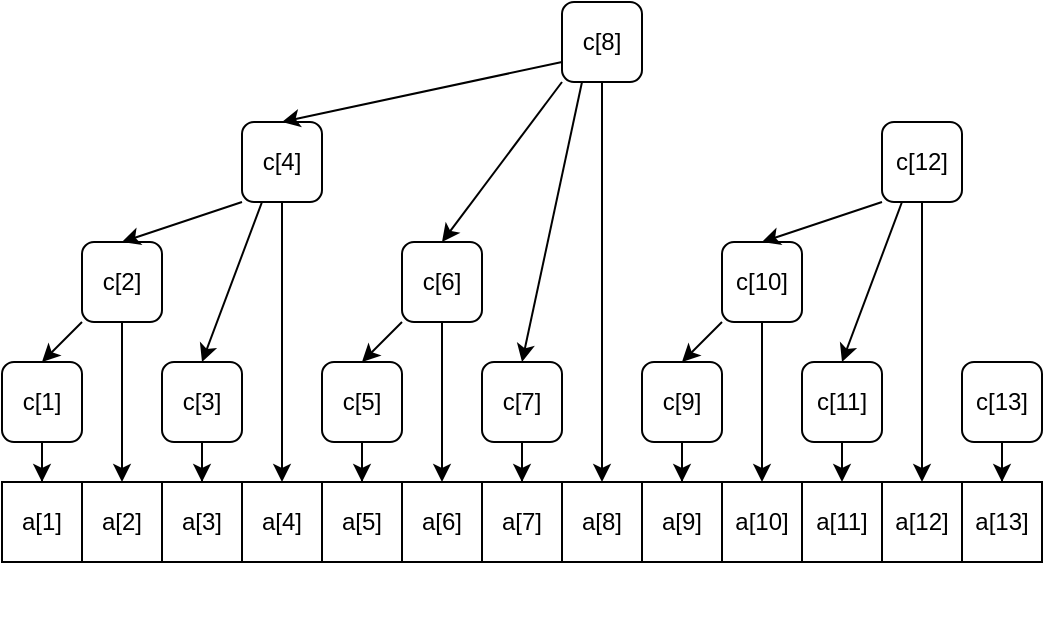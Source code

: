 <mxfile version="13.6.2" type="device"><diagram id="e5EayLVXWiOiI_f16F0d" name="Page-1"><mxGraphModel dx="1024" dy="601" grid="1" gridSize="10" guides="1" tooltips="1" connect="1" arrows="1" fold="1" page="1" pageScale="1" pageWidth="827" pageHeight="1169" math="0" shadow="0"><root><mxCell id="0"/><mxCell id="1" parent="0"/><mxCell id="lkdt6M_s1-7OoeFNREA4-1" value="a[1]" style="rounded=0;whiteSpace=wrap;html=1;" vertex="1" parent="1"><mxGeometry x="40" y="280" width="40" height="40" as="geometry"/></mxCell><mxCell id="lkdt6M_s1-7OoeFNREA4-2" value="a[2]" style="rounded=0;whiteSpace=wrap;html=1;" vertex="1" parent="1"><mxGeometry x="80" y="280" width="40" height="40" as="geometry"/></mxCell><mxCell id="lkdt6M_s1-7OoeFNREA4-3" value="a[3]" style="rounded=0;whiteSpace=wrap;html=1;" vertex="1" parent="1"><mxGeometry x="120" y="280" width="40" height="40" as="geometry"/></mxCell><mxCell id="lkdt6M_s1-7OoeFNREA4-4" value="a[4]" style="rounded=0;whiteSpace=wrap;html=1;" vertex="1" parent="1"><mxGeometry x="160" y="280" width="40" height="40" as="geometry"/></mxCell><mxCell id="lkdt6M_s1-7OoeFNREA4-5" value="a[5]" style="rounded=0;whiteSpace=wrap;html=1;" vertex="1" parent="1"><mxGeometry x="200" y="280" width="40" height="40" as="geometry"/></mxCell><mxCell id="lkdt6M_s1-7OoeFNREA4-6" value="a[6]" style="rounded=0;whiteSpace=wrap;html=1;" vertex="1" parent="1"><mxGeometry x="240" y="280" width="40" height="40" as="geometry"/></mxCell><mxCell id="lkdt6M_s1-7OoeFNREA4-7" value="a[7]" style="rounded=0;whiteSpace=wrap;html=1;" vertex="1" parent="1"><mxGeometry x="280" y="280" width="40" height="40" as="geometry"/></mxCell><mxCell id="lkdt6M_s1-7OoeFNREA4-8" value="a[8]" style="rounded=0;whiteSpace=wrap;html=1;" vertex="1" parent="1"><mxGeometry x="320" y="280" width="40" height="40" as="geometry"/></mxCell><mxCell id="lkdt6M_s1-7OoeFNREA4-9" value="a[9]" style="rounded=0;whiteSpace=wrap;html=1;" vertex="1" parent="1"><mxGeometry x="360" y="280" width="40" height="40" as="geometry"/></mxCell><mxCell id="lkdt6M_s1-7OoeFNREA4-10" value="a[10]" style="rounded=0;whiteSpace=wrap;html=1;" vertex="1" parent="1"><mxGeometry x="400" y="280" width="40" height="40" as="geometry"/></mxCell><mxCell id="lkdt6M_s1-7OoeFNREA4-11" value="a[11]" style="rounded=0;whiteSpace=wrap;html=1;" vertex="1" parent="1"><mxGeometry x="440" y="280" width="40" height="40" as="geometry"/></mxCell><mxCell id="lkdt6M_s1-7OoeFNREA4-12" value="a[12]" style="rounded=0;whiteSpace=wrap;html=1;" vertex="1" parent="1"><mxGeometry x="480" y="280" width="40" height="40" as="geometry"/></mxCell><mxCell id="lkdt6M_s1-7OoeFNREA4-13" value="a[13]" style="rounded=0;whiteSpace=wrap;html=1;" vertex="1" parent="1"><mxGeometry x="520" y="280" width="40" height="40" as="geometry"/></mxCell><mxCell id="lkdt6M_s1-7OoeFNREA4-30" style="edgeStyle=orthogonalEdgeStyle;rounded=0;orthogonalLoop=1;jettySize=auto;html=1;" edge="1" parent="1" source="lkdt6M_s1-7OoeFNREA4-17" target="lkdt6M_s1-7OoeFNREA4-1"><mxGeometry relative="1" as="geometry"/></mxCell><mxCell id="lkdt6M_s1-7OoeFNREA4-17" value="c[1]" style="rounded=1;whiteSpace=wrap;html=1;" vertex="1" parent="1"><mxGeometry x="40" y="220" width="40" height="40" as="geometry"/></mxCell><mxCell id="lkdt6M_s1-7OoeFNREA4-31" style="edgeStyle=orthogonalEdgeStyle;rounded=0;orthogonalLoop=1;jettySize=auto;html=1;entryX=0.5;entryY=0;entryDx=0;entryDy=0;" edge="1" parent="1" source="lkdt6M_s1-7OoeFNREA4-18" target="lkdt6M_s1-7OoeFNREA4-2"><mxGeometry relative="1" as="geometry"/></mxCell><mxCell id="lkdt6M_s1-7OoeFNREA4-18" value="c[2]" style="rounded=1;whiteSpace=wrap;html=1;" vertex="1" parent="1"><mxGeometry x="80" y="160" width="40" height="40" as="geometry"/></mxCell><mxCell id="lkdt6M_s1-7OoeFNREA4-33" style="edgeStyle=orthogonalEdgeStyle;rounded=0;orthogonalLoop=1;jettySize=auto;html=1;entryX=0.5;entryY=0;entryDx=0;entryDy=0;" edge="1" parent="1" source="lkdt6M_s1-7OoeFNREA4-19" target="lkdt6M_s1-7OoeFNREA4-3"><mxGeometry relative="1" as="geometry"/></mxCell><mxCell id="lkdt6M_s1-7OoeFNREA4-19" value="c[3]" style="rounded=1;whiteSpace=wrap;html=1;" vertex="1" parent="1"><mxGeometry x="120" y="220" width="40" height="40" as="geometry"/></mxCell><mxCell id="lkdt6M_s1-7OoeFNREA4-34" style="edgeStyle=orthogonalEdgeStyle;rounded=0;orthogonalLoop=1;jettySize=auto;html=1;entryX=0.5;entryY=0;entryDx=0;entryDy=0;" edge="1" parent="1" source="lkdt6M_s1-7OoeFNREA4-20" target="lkdt6M_s1-7OoeFNREA4-4"><mxGeometry relative="1" as="geometry"/></mxCell><mxCell id="lkdt6M_s1-7OoeFNREA4-20" value="c[4]" style="rounded=1;whiteSpace=wrap;html=1;" vertex="1" parent="1"><mxGeometry x="160" y="100" width="40" height="40" as="geometry"/></mxCell><mxCell id="lkdt6M_s1-7OoeFNREA4-35" style="edgeStyle=orthogonalEdgeStyle;rounded=0;orthogonalLoop=1;jettySize=auto;html=1;entryX=0.5;entryY=0;entryDx=0;entryDy=0;" edge="1" parent="1" source="lkdt6M_s1-7OoeFNREA4-21" target="lkdt6M_s1-7OoeFNREA4-5"><mxGeometry relative="1" as="geometry"/></mxCell><mxCell id="lkdt6M_s1-7OoeFNREA4-21" value="c[5]" style="rounded=1;whiteSpace=wrap;html=1;" vertex="1" parent="1"><mxGeometry x="200" y="220" width="40" height="40" as="geometry"/></mxCell><mxCell id="lkdt6M_s1-7OoeFNREA4-36" style="edgeStyle=orthogonalEdgeStyle;rounded=0;orthogonalLoop=1;jettySize=auto;html=1;entryX=0.5;entryY=0;entryDx=0;entryDy=0;" edge="1" parent="1" source="lkdt6M_s1-7OoeFNREA4-22" target="lkdt6M_s1-7OoeFNREA4-6"><mxGeometry relative="1" as="geometry"/></mxCell><mxCell id="lkdt6M_s1-7OoeFNREA4-22" value="c[6]" style="rounded=1;whiteSpace=wrap;html=1;" vertex="1" parent="1"><mxGeometry x="240" y="160" width="40" height="40" as="geometry"/></mxCell><mxCell id="lkdt6M_s1-7OoeFNREA4-37" style="edgeStyle=orthogonalEdgeStyle;rounded=0;orthogonalLoop=1;jettySize=auto;html=1;entryX=0.5;entryY=0;entryDx=0;entryDy=0;" edge="1" parent="1" source="lkdt6M_s1-7OoeFNREA4-23" target="lkdt6M_s1-7OoeFNREA4-7"><mxGeometry relative="1" as="geometry"/></mxCell><mxCell id="lkdt6M_s1-7OoeFNREA4-23" value="c[7]" style="rounded=1;whiteSpace=wrap;html=1;" vertex="1" parent="1"><mxGeometry x="280" y="220" width="40" height="40" as="geometry"/></mxCell><mxCell id="lkdt6M_s1-7OoeFNREA4-39" style="edgeStyle=orthogonalEdgeStyle;rounded=0;orthogonalLoop=1;jettySize=auto;html=1;entryX=0.5;entryY=0;entryDx=0;entryDy=0;" edge="1" parent="1" source="lkdt6M_s1-7OoeFNREA4-24" target="lkdt6M_s1-7OoeFNREA4-9"><mxGeometry relative="1" as="geometry"/></mxCell><mxCell id="lkdt6M_s1-7OoeFNREA4-24" value="c[9]" style="rounded=1;whiteSpace=wrap;html=1;" vertex="1" parent="1"><mxGeometry x="360" y="220" width="40" height="40" as="geometry"/></mxCell><mxCell id="lkdt6M_s1-7OoeFNREA4-40" style="edgeStyle=orthogonalEdgeStyle;rounded=0;orthogonalLoop=1;jettySize=auto;html=1;entryX=0.5;entryY=0;entryDx=0;entryDy=0;" edge="1" parent="1" source="lkdt6M_s1-7OoeFNREA4-25" target="lkdt6M_s1-7OoeFNREA4-10"><mxGeometry relative="1" as="geometry"/></mxCell><mxCell id="lkdt6M_s1-7OoeFNREA4-25" value="c[10]" style="rounded=1;whiteSpace=wrap;html=1;" vertex="1" parent="1"><mxGeometry x="400" y="160" width="40" height="40" as="geometry"/></mxCell><mxCell id="lkdt6M_s1-7OoeFNREA4-41" style="edgeStyle=orthogonalEdgeStyle;rounded=0;orthogonalLoop=1;jettySize=auto;html=1;exitX=0.5;exitY=1;exitDx=0;exitDy=0;entryX=0.5;entryY=0;entryDx=0;entryDy=0;" edge="1" parent="1" source="lkdt6M_s1-7OoeFNREA4-26" target="lkdt6M_s1-7OoeFNREA4-11"><mxGeometry relative="1" as="geometry"/></mxCell><mxCell id="lkdt6M_s1-7OoeFNREA4-26" value="c[11]" style="rounded=1;whiteSpace=wrap;html=1;" vertex="1" parent="1"><mxGeometry x="440" y="220" width="40" height="40" as="geometry"/></mxCell><mxCell id="lkdt6M_s1-7OoeFNREA4-42" style="edgeStyle=orthogonalEdgeStyle;rounded=0;orthogonalLoop=1;jettySize=auto;html=1;entryX=0.5;entryY=0;entryDx=0;entryDy=0;" edge="1" parent="1" source="lkdt6M_s1-7OoeFNREA4-27" target="lkdt6M_s1-7OoeFNREA4-12"><mxGeometry relative="1" as="geometry"/></mxCell><mxCell id="lkdt6M_s1-7OoeFNREA4-27" value="c[12]" style="rounded=1;whiteSpace=wrap;html=1;" vertex="1" parent="1"><mxGeometry x="480" y="100" width="40" height="40" as="geometry"/></mxCell><mxCell id="lkdt6M_s1-7OoeFNREA4-43" style="edgeStyle=orthogonalEdgeStyle;rounded=0;orthogonalLoop=1;jettySize=auto;html=1;" edge="1" parent="1" source="lkdt6M_s1-7OoeFNREA4-28" target="lkdt6M_s1-7OoeFNREA4-13"><mxGeometry relative="1" as="geometry"/></mxCell><mxCell id="lkdt6M_s1-7OoeFNREA4-28" value="c[13]" style="rounded=1;whiteSpace=wrap;html=1;" vertex="1" parent="1"><mxGeometry x="520" y="220" width="40" height="40" as="geometry"/></mxCell><mxCell id="lkdt6M_s1-7OoeFNREA4-38" style="edgeStyle=orthogonalEdgeStyle;rounded=0;orthogonalLoop=1;jettySize=auto;html=1;entryX=0.5;entryY=0;entryDx=0;entryDy=0;" edge="1" parent="1" source="lkdt6M_s1-7OoeFNREA4-29" target="lkdt6M_s1-7OoeFNREA4-8"><mxGeometry relative="1" as="geometry"/></mxCell><mxCell id="lkdt6M_s1-7OoeFNREA4-29" value="c[8]" style="rounded=1;whiteSpace=wrap;html=1;" vertex="1" parent="1"><mxGeometry x="320" y="40" width="40" height="40" as="geometry"/></mxCell><mxCell id="lkdt6M_s1-7OoeFNREA4-44" value="" style="endArrow=classic;html=1;exitX=0;exitY=1;exitDx=0;exitDy=0;entryX=0.5;entryY=0;entryDx=0;entryDy=0;" edge="1" parent="1" source="lkdt6M_s1-7OoeFNREA4-18" target="lkdt6M_s1-7OoeFNREA4-17"><mxGeometry width="50" height="50" relative="1" as="geometry"><mxPoint x="390" y="160" as="sourcePoint"/><mxPoint x="440" y="110" as="targetPoint"/></mxGeometry></mxCell><mxCell id="lkdt6M_s1-7OoeFNREA4-45" value="" style="endArrow=classic;html=1;exitX=0;exitY=1;exitDx=0;exitDy=0;entryX=0.5;entryY=0;entryDx=0;entryDy=0;" edge="1" parent="1" source="lkdt6M_s1-7OoeFNREA4-22" target="lkdt6M_s1-7OoeFNREA4-21"><mxGeometry width="50" height="50" relative="1" as="geometry"><mxPoint x="390" y="160" as="sourcePoint"/><mxPoint x="440" y="110" as="targetPoint"/></mxGeometry></mxCell><mxCell id="lkdt6M_s1-7OoeFNREA4-46" value="" style="endArrow=classic;html=1;exitX=0;exitY=1;exitDx=0;exitDy=0;entryX=0.5;entryY=0;entryDx=0;entryDy=0;" edge="1" parent="1" source="lkdt6M_s1-7OoeFNREA4-25" target="lkdt6M_s1-7OoeFNREA4-24"><mxGeometry width="50" height="50" relative="1" as="geometry"><mxPoint x="390" y="160" as="sourcePoint"/><mxPoint x="440" y="110" as="targetPoint"/></mxGeometry></mxCell><mxCell id="lkdt6M_s1-7OoeFNREA4-47" value="" style="endArrow=classic;html=1;exitX=0;exitY=1;exitDx=0;exitDy=0;entryX=0.5;entryY=0;entryDx=0;entryDy=0;" edge="1" parent="1" source="lkdt6M_s1-7OoeFNREA4-20" target="lkdt6M_s1-7OoeFNREA4-18"><mxGeometry width="50" height="50" relative="1" as="geometry"><mxPoint x="390" y="160" as="sourcePoint"/><mxPoint x="440" y="110" as="targetPoint"/></mxGeometry></mxCell><mxCell id="lkdt6M_s1-7OoeFNREA4-48" value="" style="endArrow=classic;html=1;exitX=0.25;exitY=1;exitDx=0;exitDy=0;entryX=0.5;entryY=0;entryDx=0;entryDy=0;" edge="1" parent="1" source="lkdt6M_s1-7OoeFNREA4-20" target="lkdt6M_s1-7OoeFNREA4-19"><mxGeometry width="50" height="50" relative="1" as="geometry"><mxPoint x="390" y="160" as="sourcePoint"/><mxPoint x="440" y="110" as="targetPoint"/></mxGeometry></mxCell><mxCell id="lkdt6M_s1-7OoeFNREA4-49" value="" style="endArrow=classic;html=1;exitX=0;exitY=1;exitDx=0;exitDy=0;entryX=0.5;entryY=0;entryDx=0;entryDy=0;" edge="1" parent="1" source="lkdt6M_s1-7OoeFNREA4-27" target="lkdt6M_s1-7OoeFNREA4-25"><mxGeometry width="50" height="50" relative="1" as="geometry"><mxPoint x="390" y="160" as="sourcePoint"/><mxPoint x="440" y="110" as="targetPoint"/></mxGeometry></mxCell><mxCell id="lkdt6M_s1-7OoeFNREA4-50" value="" style="endArrow=classic;html=1;exitX=0.25;exitY=1;exitDx=0;exitDy=0;entryX=0.5;entryY=0;entryDx=0;entryDy=0;" edge="1" parent="1" source="lkdt6M_s1-7OoeFNREA4-27" target="lkdt6M_s1-7OoeFNREA4-26"><mxGeometry width="50" height="50" relative="1" as="geometry"><mxPoint x="390" y="160" as="sourcePoint"/><mxPoint x="440" y="110" as="targetPoint"/></mxGeometry></mxCell><mxCell id="lkdt6M_s1-7OoeFNREA4-51" value="" style="endArrow=classic;html=1;exitX=0;exitY=0.75;exitDx=0;exitDy=0;entryX=0.5;entryY=0;entryDx=0;entryDy=0;" edge="1" parent="1" source="lkdt6M_s1-7OoeFNREA4-29" target="lkdt6M_s1-7OoeFNREA4-20"><mxGeometry width="50" height="50" relative="1" as="geometry"><mxPoint x="390" y="160" as="sourcePoint"/><mxPoint x="440" y="110" as="targetPoint"/></mxGeometry></mxCell><mxCell id="lkdt6M_s1-7OoeFNREA4-52" value="" style="endArrow=classic;html=1;exitX=0;exitY=1;exitDx=0;exitDy=0;entryX=0.5;entryY=0;entryDx=0;entryDy=0;" edge="1" parent="1" source="lkdt6M_s1-7OoeFNREA4-29" target="lkdt6M_s1-7OoeFNREA4-22"><mxGeometry width="50" height="50" relative="1" as="geometry"><mxPoint x="390" y="160" as="sourcePoint"/><mxPoint x="440" y="110" as="targetPoint"/></mxGeometry></mxCell><mxCell id="lkdt6M_s1-7OoeFNREA4-53" value="" style="endArrow=classic;html=1;exitX=0.25;exitY=1;exitDx=0;exitDy=0;entryX=0.5;entryY=0;entryDx=0;entryDy=0;" edge="1" parent="1" source="lkdt6M_s1-7OoeFNREA4-29" target="lkdt6M_s1-7OoeFNREA4-23"><mxGeometry width="50" height="50" relative="1" as="geometry"><mxPoint x="390" y="160" as="sourcePoint"/><mxPoint x="440" y="110" as="targetPoint"/></mxGeometry></mxCell><mxCell id="lkdt6M_s1-7OoeFNREA4-54" value="&amp;nbsp; &amp;nbsp; &amp;nbsp;" style="text;html=1;align=center;verticalAlign=middle;resizable=0;points=[];autosize=1;" vertex="1" parent="1"><mxGeometry x="45" y="340" width="30" height="20" as="geometry"/></mxCell></root></mxGraphModel></diagram></mxfile>